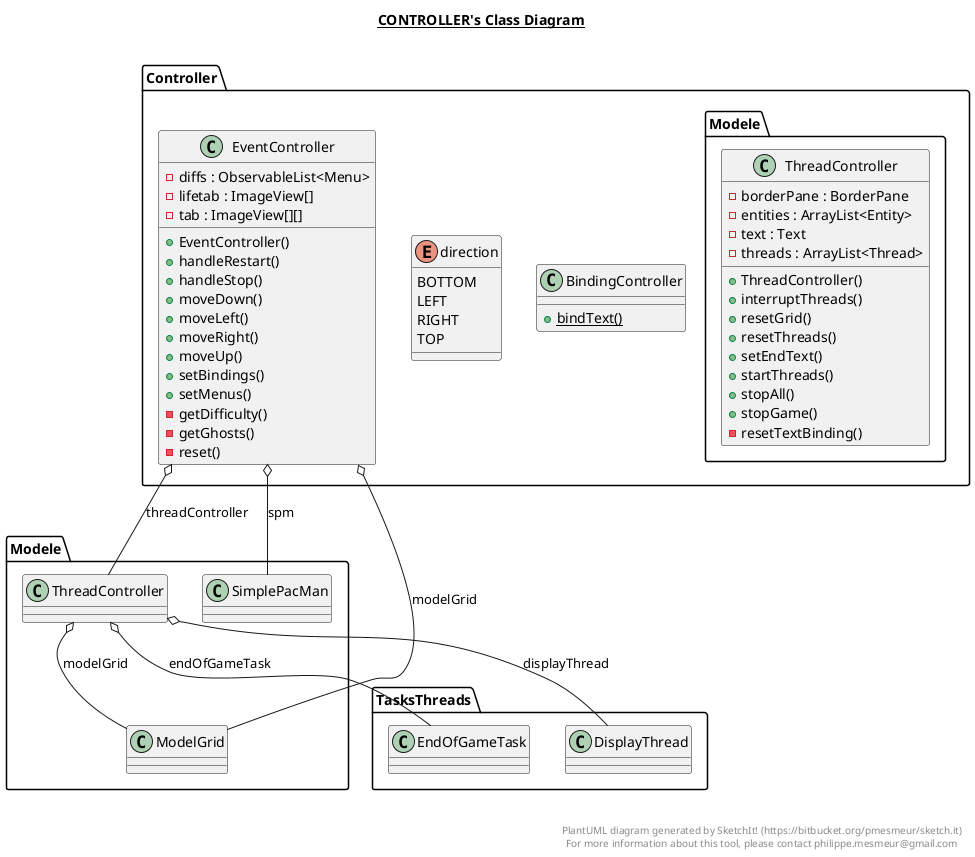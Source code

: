 @startuml

title __CONTROLLER's Class Diagram__\n

  namespace Controller {
    class Controller.BindingController {
        {static} + bindText()
    }
  }
  

  namespace Controller {
    enum direction {
      BOTTOM
      LEFT
      RIGHT
      TOP
    }
  }
  

  namespace Controller {
    class Controller.EventController {
        - diffs : ObservableList<Menu>
        - lifetab : ImageView[]
        - tab : ImageView[][]
        + EventController()
        + handleRestart()
        + handleStop()
        + moveDown()
        + moveLeft()
        + moveRight()
        + moveUp()
        + setBindings()
        + setMenus()
        - getDifficulty()
        - getGhosts()
        - reset()
    }
  }
  

  namespace Controller {
    class Modele.ThreadController {
        - borderPane : BorderPane
        - entities : ArrayList<Entity>
        - text : Text
        - threads : ArrayList<Thread>
        + ThreadController()
        + interruptThreads()
        + resetGrid()
        + resetThreads()
        + setEndText()
        + startThreads()
        + stopAll()
        + stopGame()
        - resetTextBinding()
    }
  }
  

  Controller.BindingController +-down- Controller.BindingController.direction
  Controller.EventController o-- Modele.ModelGrid : modelGrid
  Controller.EventController o-- Modele.SimplePacMan : spm
  Controller.EventController o-- Modele.ThreadController : threadController
  Modele.ThreadController o-- TasksThreads.DisplayThread : displayThread
  Modele.ThreadController o-- TasksThreads.EndOfGameTask : endOfGameTask
  Modele.ThreadController o-- Modele.ModelGrid : modelGrid
  Modele.ThreadController o-- Controller.BindingController.direction : paneDirection


right footer


PlantUML diagram generated by SketchIt! (https://bitbucket.org/pmesmeur/sketch.it)
For more information about this tool, please contact philippe.mesmeur@gmail.com
endfooter

@enduml
